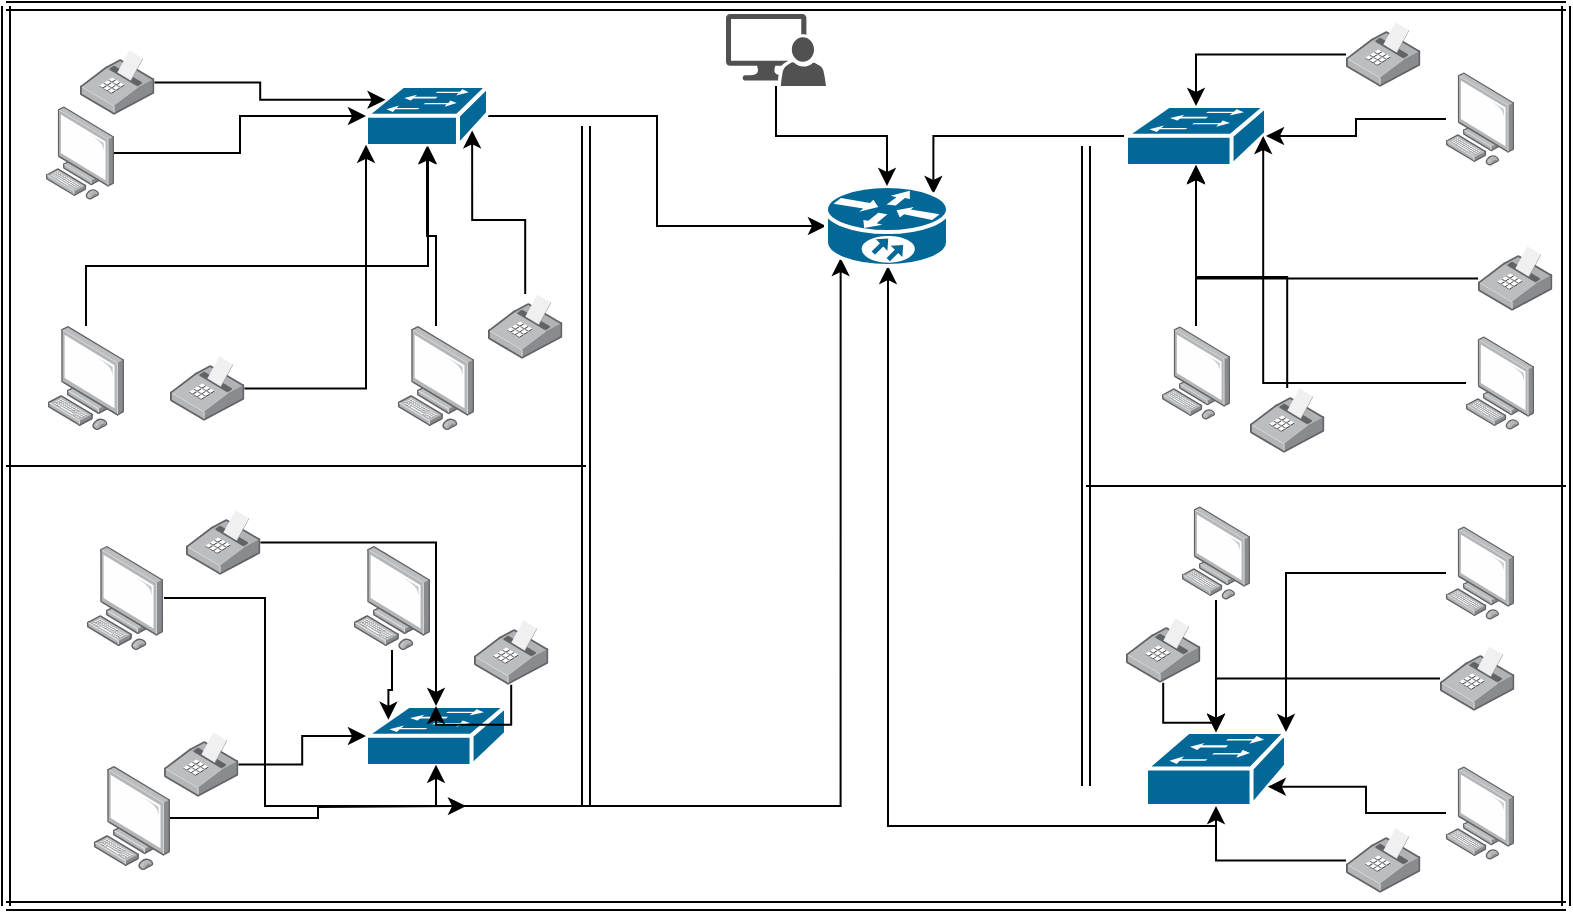 <mxfile version="12.3.9" type="github" pages="1">
  <diagram id="Ow90XJlsg4JYwewgxVCh" name="Page-1">
    <mxGraphModel dx="868" dy="482" grid="1" gridSize="10" guides="1" tooltips="1" connect="1" arrows="1" fold="1" page="1" pageScale="1" pageWidth="827" pageHeight="1169" math="0" shadow="0">
      <root>
        <mxCell id="0"/>
        <mxCell id="1" parent="0"/>
        <mxCell id="evZ2WgZ8FSOiyM4FTeWX-1" value="" style="shape=link;html=1;" edge="1" parent="1">
          <mxGeometry width="50" height="50" relative="1" as="geometry">
            <mxPoint x="20" y="20" as="sourcePoint"/>
            <mxPoint x="800" y="20" as="targetPoint"/>
          </mxGeometry>
        </mxCell>
        <mxCell id="evZ2WgZ8FSOiyM4FTeWX-2" value="" style="shape=link;html=1;" edge="1" parent="1">
          <mxGeometry width="50" height="50" relative="1" as="geometry">
            <mxPoint x="20" y="470" as="sourcePoint"/>
            <mxPoint x="20" y="20" as="targetPoint"/>
          </mxGeometry>
        </mxCell>
        <mxCell id="evZ2WgZ8FSOiyM4FTeWX-3" value="" style="shape=link;html=1;" edge="1" parent="1">
          <mxGeometry width="50" height="50" relative="1" as="geometry">
            <mxPoint x="20" y="470" as="sourcePoint"/>
            <mxPoint x="800" y="470" as="targetPoint"/>
          </mxGeometry>
        </mxCell>
        <mxCell id="evZ2WgZ8FSOiyM4FTeWX-4" value="" style="shape=link;html=1;" edge="1" parent="1">
          <mxGeometry width="50" height="50" relative="1" as="geometry">
            <mxPoint x="800" y="470" as="sourcePoint"/>
            <mxPoint x="800" y="20" as="targetPoint"/>
          </mxGeometry>
        </mxCell>
        <mxCell id="evZ2WgZ8FSOiyM4FTeWX-5" value="" style="endArrow=none;html=1;" edge="1" parent="1">
          <mxGeometry width="50" height="50" relative="1" as="geometry">
            <mxPoint x="20" y="250" as="sourcePoint"/>
            <mxPoint x="310" y="250" as="targetPoint"/>
          </mxGeometry>
        </mxCell>
        <mxCell id="evZ2WgZ8FSOiyM4FTeWX-6" value="" style="shape=link;html=1;" edge="1" parent="1">
          <mxGeometry width="50" height="50" relative="1" as="geometry">
            <mxPoint x="310" y="420" as="sourcePoint"/>
            <mxPoint x="310" y="80" as="targetPoint"/>
          </mxGeometry>
        </mxCell>
        <mxCell id="evZ2WgZ8FSOiyM4FTeWX-7" value="" style="endArrow=none;html=1;" edge="1" parent="1">
          <mxGeometry width="50" height="50" relative="1" as="geometry">
            <mxPoint x="560" y="260" as="sourcePoint"/>
            <mxPoint x="800" y="260" as="targetPoint"/>
          </mxGeometry>
        </mxCell>
        <mxCell id="evZ2WgZ8FSOiyM4FTeWX-8" value="" style="shape=link;html=1;" edge="1" parent="1">
          <mxGeometry width="50" height="50" relative="1" as="geometry">
            <mxPoint x="560" y="410" as="sourcePoint"/>
            <mxPoint x="560" y="90" as="targetPoint"/>
          </mxGeometry>
        </mxCell>
        <mxCell id="evZ2WgZ8FSOiyM4FTeWX-29" style="edgeStyle=orthogonalEdgeStyle;rounded=0;orthogonalLoop=1;jettySize=auto;html=1;entryX=0;entryY=0.5;entryDx=0;entryDy=0;entryPerimeter=0;" edge="1" parent="1" source="evZ2WgZ8FSOiyM4FTeWX-9" target="evZ2WgZ8FSOiyM4FTeWX-13">
          <mxGeometry relative="1" as="geometry">
            <mxPoint x="380" y="140" as="targetPoint"/>
          </mxGeometry>
        </mxCell>
        <mxCell id="evZ2WgZ8FSOiyM4FTeWX-9" value="" style="shape=mxgraph.cisco.switches.workgroup_switch;html=1;pointerEvents=1;dashed=0;fillColor=#036897;strokeColor=#ffffff;strokeWidth=2;verticalLabelPosition=bottom;verticalAlign=top;align=center;outlineConnect=0;" vertex="1" parent="1">
          <mxGeometry x="200" y="60" width="61" height="30" as="geometry"/>
        </mxCell>
        <mxCell id="evZ2WgZ8FSOiyM4FTeWX-31" style="edgeStyle=orthogonalEdgeStyle;rounded=0;orthogonalLoop=1;jettySize=auto;html=1;entryX=0.12;entryY=0.9;entryDx=0;entryDy=0;entryPerimeter=0;" edge="1" parent="1" source="evZ2WgZ8FSOiyM4FTeWX-10" target="evZ2WgZ8FSOiyM4FTeWX-13">
          <mxGeometry relative="1" as="geometry">
            <mxPoint x="270" y="460" as="targetPoint"/>
            <Array as="points">
              <mxPoint x="235" y="420"/>
              <mxPoint x="437" y="420"/>
            </Array>
          </mxGeometry>
        </mxCell>
        <mxCell id="evZ2WgZ8FSOiyM4FTeWX-10" value="" style="shape=mxgraph.cisco.switches.workgroup_switch;html=1;pointerEvents=1;dashed=0;fillColor=#036897;strokeColor=#ffffff;strokeWidth=2;verticalLabelPosition=bottom;verticalAlign=top;align=center;outlineConnect=0;" vertex="1" parent="1">
          <mxGeometry x="200" y="370" width="70" height="30" as="geometry"/>
        </mxCell>
        <mxCell id="evZ2WgZ8FSOiyM4FTeWX-28" style="edgeStyle=orthogonalEdgeStyle;rounded=0;orthogonalLoop=1;jettySize=auto;html=1;entryX=0.88;entryY=0.1;entryDx=0;entryDy=0;entryPerimeter=0;" edge="1" parent="1" source="evZ2WgZ8FSOiyM4FTeWX-11" target="evZ2WgZ8FSOiyM4FTeWX-13">
          <mxGeometry relative="1" as="geometry"/>
        </mxCell>
        <mxCell id="evZ2WgZ8FSOiyM4FTeWX-11" value="" style="shape=mxgraph.cisco.switches.workgroup_switch;html=1;pointerEvents=1;dashed=0;fillColor=#036897;strokeColor=#ffffff;strokeWidth=2;verticalLabelPosition=bottom;verticalAlign=top;align=center;outlineConnect=0;" vertex="1" parent="1">
          <mxGeometry x="580" y="70" width="70" height="30" as="geometry"/>
        </mxCell>
        <mxCell id="evZ2WgZ8FSOiyM4FTeWX-30" style="edgeStyle=orthogonalEdgeStyle;rounded=0;orthogonalLoop=1;jettySize=auto;html=1;" edge="1" parent="1" source="evZ2WgZ8FSOiyM4FTeWX-12" target="evZ2WgZ8FSOiyM4FTeWX-13">
          <mxGeometry relative="1" as="geometry">
            <mxPoint x="600" y="460" as="targetPoint"/>
            <Array as="points">
              <mxPoint x="625" y="430"/>
              <mxPoint x="461" y="430"/>
            </Array>
          </mxGeometry>
        </mxCell>
        <mxCell id="evZ2WgZ8FSOiyM4FTeWX-12" value="" style="shape=mxgraph.cisco.switches.workgroup_switch;html=1;pointerEvents=1;dashed=0;fillColor=#036897;strokeColor=#ffffff;strokeWidth=2;verticalLabelPosition=bottom;verticalAlign=top;align=center;outlineConnect=0;" vertex="1" parent="1">
          <mxGeometry x="590" y="383" width="70" height="37" as="geometry"/>
        </mxCell>
        <mxCell id="evZ2WgZ8FSOiyM4FTeWX-13" value="" style="shape=mxgraph.cisco.routers.10700;html=1;pointerEvents=1;dashed=0;fillColor=#036897;strokeColor=#ffffff;strokeWidth=2;verticalLabelPosition=bottom;verticalAlign=top;align=center;outlineConnect=0;" vertex="1" parent="1">
          <mxGeometry x="430" y="110" width="61" height="40" as="geometry"/>
        </mxCell>
        <mxCell id="evZ2WgZ8FSOiyM4FTeWX-15" style="edgeStyle=orthogonalEdgeStyle;rounded=0;orthogonalLoop=1;jettySize=auto;html=1;" edge="1" parent="1" source="evZ2WgZ8FSOiyM4FTeWX-14" target="evZ2WgZ8FSOiyM4FTeWX-13">
          <mxGeometry relative="1" as="geometry"/>
        </mxCell>
        <mxCell id="evZ2WgZ8FSOiyM4FTeWX-14" value="" style="pointerEvents=1;shadow=0;dashed=0;html=1;strokeColor=none;labelPosition=center;verticalLabelPosition=bottom;verticalAlign=top;align=center;fillColor=#515151;shape=mxgraph.mscae.system_center.admin_console" vertex="1" parent="1">
          <mxGeometry x="380" y="24" width="50" height="36" as="geometry"/>
        </mxCell>
        <mxCell id="evZ2WgZ8FSOiyM4FTeWX-43" style="edgeStyle=orthogonalEdgeStyle;rounded=0;orthogonalLoop=1;jettySize=auto;html=1;" edge="1" parent="1" source="evZ2WgZ8FSOiyM4FTeWX-16" target="evZ2WgZ8FSOiyM4FTeWX-9">
          <mxGeometry relative="1" as="geometry"/>
        </mxCell>
        <mxCell id="evZ2WgZ8FSOiyM4FTeWX-16" value="" style="points=[];aspect=fixed;html=1;align=center;shadow=0;dashed=0;image;image=img/lib/allied_telesis/computer_and_terminals/Personal_Computer.svg;" vertex="1" parent="1">
          <mxGeometry x="40" y="70" width="34" height="47" as="geometry"/>
        </mxCell>
        <mxCell id="evZ2WgZ8FSOiyM4FTeWX-42" style="edgeStyle=orthogonalEdgeStyle;rounded=0;orthogonalLoop=1;jettySize=auto;html=1;" edge="1" parent="1" source="evZ2WgZ8FSOiyM4FTeWX-17" target="evZ2WgZ8FSOiyM4FTeWX-9">
          <mxGeometry relative="1" as="geometry">
            <mxPoint x="150" y="140" as="targetPoint"/>
            <Array as="points">
              <mxPoint x="60" y="150"/>
              <mxPoint x="231" y="150"/>
            </Array>
          </mxGeometry>
        </mxCell>
        <mxCell id="evZ2WgZ8FSOiyM4FTeWX-17" value="" style="points=[];aspect=fixed;html=1;align=center;shadow=0;dashed=0;image;image=img/lib/allied_telesis/computer_and_terminals/Personal_Computer.svg;" vertex="1" parent="1">
          <mxGeometry x="41" y="180" width="38" height="52" as="geometry"/>
        </mxCell>
        <mxCell id="evZ2WgZ8FSOiyM4FTeWX-41" style="edgeStyle=orthogonalEdgeStyle;rounded=0;orthogonalLoop=1;jettySize=auto;html=1;" edge="1" parent="1" source="evZ2WgZ8FSOiyM4FTeWX-18" target="evZ2WgZ8FSOiyM4FTeWX-9">
          <mxGeometry relative="1" as="geometry"/>
        </mxCell>
        <mxCell id="evZ2WgZ8FSOiyM4FTeWX-18" value="" style="points=[];aspect=fixed;html=1;align=center;shadow=0;dashed=0;image;image=img/lib/allied_telesis/computer_and_terminals/Personal_Computer.svg;" vertex="1" parent="1">
          <mxGeometry x="216" y="180" width="38" height="52" as="geometry"/>
        </mxCell>
        <mxCell id="evZ2WgZ8FSOiyM4FTeWX-32" style="edgeStyle=orthogonalEdgeStyle;rounded=0;orthogonalLoop=1;jettySize=auto;html=1;entryX=0.5;entryY=0.98;entryDx=0;entryDy=0;entryPerimeter=0;" edge="1" parent="1" source="evZ2WgZ8FSOiyM4FTeWX-19" target="evZ2WgZ8FSOiyM4FTeWX-10">
          <mxGeometry relative="1" as="geometry"/>
        </mxCell>
        <mxCell id="evZ2WgZ8FSOiyM4FTeWX-19" value="" style="points=[];aspect=fixed;html=1;align=center;shadow=0;dashed=0;image;image=img/lib/allied_telesis/computer_and_terminals/Personal_Computer.svg;" vertex="1" parent="1">
          <mxGeometry x="60" y="290" width="39" height="52" as="geometry"/>
        </mxCell>
        <mxCell id="evZ2WgZ8FSOiyM4FTeWX-33" style="edgeStyle=orthogonalEdgeStyle;rounded=0;orthogonalLoop=1;jettySize=auto;html=1;entryX=0.16;entryY=0.23;entryDx=0;entryDy=0;entryPerimeter=0;" edge="1" parent="1" source="evZ2WgZ8FSOiyM4FTeWX-20" target="evZ2WgZ8FSOiyM4FTeWX-10">
          <mxGeometry relative="1" as="geometry"/>
        </mxCell>
        <mxCell id="evZ2WgZ8FSOiyM4FTeWX-20" value="" style="points=[];aspect=fixed;html=1;align=center;shadow=0;dashed=0;image;image=img/lib/allied_telesis/computer_and_terminals/Personal_Computer.svg;" vertex="1" parent="1">
          <mxGeometry x="194" y="290" width="38" height="52" as="geometry"/>
        </mxCell>
        <mxCell id="evZ2WgZ8FSOiyM4FTeWX-34" style="edgeStyle=orthogonalEdgeStyle;rounded=0;orthogonalLoop=1;jettySize=auto;html=1;" edge="1" parent="1" source="evZ2WgZ8FSOiyM4FTeWX-21">
          <mxGeometry relative="1" as="geometry">
            <mxPoint x="250" y="420" as="targetPoint"/>
          </mxGeometry>
        </mxCell>
        <mxCell id="evZ2WgZ8FSOiyM4FTeWX-21" value="" style="points=[];aspect=fixed;html=1;align=center;shadow=0;dashed=0;image;image=img/lib/allied_telesis/computer_and_terminals/Personal_Computer.svg;" vertex="1" parent="1">
          <mxGeometry x="64" y="400" width="38" height="52" as="geometry"/>
        </mxCell>
        <mxCell id="evZ2WgZ8FSOiyM4FTeWX-40" style="edgeStyle=orthogonalEdgeStyle;rounded=0;orthogonalLoop=1;jettySize=auto;html=1;" edge="1" parent="1" source="evZ2WgZ8FSOiyM4FTeWX-22" target="evZ2WgZ8FSOiyM4FTeWX-11">
          <mxGeometry relative="1" as="geometry"/>
        </mxCell>
        <mxCell id="evZ2WgZ8FSOiyM4FTeWX-22" value="" style="points=[];aspect=fixed;html=1;align=center;shadow=0;dashed=0;image;image=img/lib/allied_telesis/computer_and_terminals/Personal_Computer.svg;" vertex="1" parent="1">
          <mxGeometry x="740" y="53" width="34" height="47" as="geometry"/>
        </mxCell>
        <mxCell id="evZ2WgZ8FSOiyM4FTeWX-39" style="edgeStyle=orthogonalEdgeStyle;rounded=0;orthogonalLoop=1;jettySize=auto;html=1;entryX=0.98;entryY=0.5;entryDx=0;entryDy=0;entryPerimeter=0;" edge="1" parent="1" source="evZ2WgZ8FSOiyM4FTeWX-23" target="evZ2WgZ8FSOiyM4FTeWX-11">
          <mxGeometry relative="1" as="geometry"/>
        </mxCell>
        <mxCell id="evZ2WgZ8FSOiyM4FTeWX-23" value="" style="points=[];aspect=fixed;html=1;align=center;shadow=0;dashed=0;image;image=img/lib/allied_telesis/computer_and_terminals/Personal_Computer.svg;" vertex="1" parent="1">
          <mxGeometry x="750" y="185" width="34" height="47" as="geometry"/>
        </mxCell>
        <mxCell id="evZ2WgZ8FSOiyM4FTeWX-38" style="edgeStyle=orthogonalEdgeStyle;rounded=0;orthogonalLoop=1;jettySize=auto;html=1;entryX=0.5;entryY=0.98;entryDx=0;entryDy=0;entryPerimeter=0;" edge="1" parent="1" source="evZ2WgZ8FSOiyM4FTeWX-24" target="evZ2WgZ8FSOiyM4FTeWX-11">
          <mxGeometry relative="1" as="geometry"/>
        </mxCell>
        <mxCell id="evZ2WgZ8FSOiyM4FTeWX-24" value="" style="points=[];aspect=fixed;html=1;align=center;shadow=0;dashed=0;image;image=img/lib/allied_telesis/computer_and_terminals/Personal_Computer.svg;" vertex="1" parent="1">
          <mxGeometry x="598" y="180" width="34" height="47" as="geometry"/>
        </mxCell>
        <mxCell id="evZ2WgZ8FSOiyM4FTeWX-37" style="edgeStyle=orthogonalEdgeStyle;rounded=0;orthogonalLoop=1;jettySize=auto;html=1;entryX=0.5;entryY=0;entryDx=0;entryDy=0;entryPerimeter=0;" edge="1" parent="1" source="evZ2WgZ8FSOiyM4FTeWX-25" target="evZ2WgZ8FSOiyM4FTeWX-12">
          <mxGeometry relative="1" as="geometry"/>
        </mxCell>
        <mxCell id="evZ2WgZ8FSOiyM4FTeWX-25" value="" style="points=[];aspect=fixed;html=1;align=center;shadow=0;dashed=0;image;image=img/lib/allied_telesis/computer_and_terminals/Personal_Computer.svg;" vertex="1" parent="1">
          <mxGeometry x="608" y="270" width="34" height="47" as="geometry"/>
        </mxCell>
        <mxCell id="evZ2WgZ8FSOiyM4FTeWX-36" style="edgeStyle=orthogonalEdgeStyle;rounded=0;orthogonalLoop=1;jettySize=auto;html=1;entryX=1;entryY=0;entryDx=0;entryDy=0;entryPerimeter=0;" edge="1" parent="1" source="evZ2WgZ8FSOiyM4FTeWX-26" target="evZ2WgZ8FSOiyM4FTeWX-12">
          <mxGeometry relative="1" as="geometry"/>
        </mxCell>
        <mxCell id="evZ2WgZ8FSOiyM4FTeWX-26" value="" style="points=[];aspect=fixed;html=1;align=center;shadow=0;dashed=0;image;image=img/lib/allied_telesis/computer_and_terminals/Personal_Computer.svg;" vertex="1" parent="1">
          <mxGeometry x="740" y="280" width="34" height="47" as="geometry"/>
        </mxCell>
        <mxCell id="evZ2WgZ8FSOiyM4FTeWX-35" style="edgeStyle=orthogonalEdgeStyle;rounded=0;orthogonalLoop=1;jettySize=auto;html=1;entryX=0.87;entryY=0.74;entryDx=0;entryDy=0;entryPerimeter=0;" edge="1" parent="1" source="evZ2WgZ8FSOiyM4FTeWX-27" target="evZ2WgZ8FSOiyM4FTeWX-12">
          <mxGeometry relative="1" as="geometry"/>
        </mxCell>
        <mxCell id="evZ2WgZ8FSOiyM4FTeWX-27" value="" style="points=[];aspect=fixed;html=1;align=center;shadow=0;dashed=0;image;image=img/lib/allied_telesis/computer_and_terminals/Personal_Computer.svg;" vertex="1" parent="1">
          <mxGeometry x="740" y="400" width="34" height="47" as="geometry"/>
        </mxCell>
        <mxCell id="evZ2WgZ8FSOiyM4FTeWX-48" style="edgeStyle=orthogonalEdgeStyle;rounded=0;orthogonalLoop=1;jettySize=auto;html=1;" edge="1" parent="1" source="evZ2WgZ8FSOiyM4FTeWX-44" target="evZ2WgZ8FSOiyM4FTeWX-10">
          <mxGeometry relative="1" as="geometry">
            <mxPoint x="180" y="380" as="targetPoint"/>
          </mxGeometry>
        </mxCell>
        <mxCell id="evZ2WgZ8FSOiyM4FTeWX-44" value="" style="points=[];aspect=fixed;html=1;align=center;shadow=0;dashed=0;image;image=img/lib/allied_telesis/computer_and_terminals/POS_Printer.svg;" vertex="1" parent="1">
          <mxGeometry x="110" y="272" width="37.2" height="32.4" as="geometry"/>
        </mxCell>
        <mxCell id="evZ2WgZ8FSOiyM4FTeWX-47" style="edgeStyle=orthogonalEdgeStyle;rounded=0;orthogonalLoop=1;jettySize=auto;html=1;" edge="1" parent="1" source="evZ2WgZ8FSOiyM4FTeWX-45" target="evZ2WgZ8FSOiyM4FTeWX-10">
          <mxGeometry relative="1" as="geometry"/>
        </mxCell>
        <mxCell id="evZ2WgZ8FSOiyM4FTeWX-45" value="" style="points=[];aspect=fixed;html=1;align=center;shadow=0;dashed=0;image;image=img/lib/allied_telesis/computer_and_terminals/POS_Printer.svg;" vertex="1" parent="1">
          <mxGeometry x="99" y="383" width="37.2" height="32.4" as="geometry"/>
        </mxCell>
        <mxCell id="evZ2WgZ8FSOiyM4FTeWX-49" style="edgeStyle=orthogonalEdgeStyle;rounded=0;orthogonalLoop=1;jettySize=auto;html=1;" edge="1" parent="1" source="evZ2WgZ8FSOiyM4FTeWX-46" target="evZ2WgZ8FSOiyM4FTeWX-10">
          <mxGeometry relative="1" as="geometry"/>
        </mxCell>
        <mxCell id="evZ2WgZ8FSOiyM4FTeWX-46" value="" style="points=[];aspect=fixed;html=1;align=center;shadow=0;dashed=0;image;image=img/lib/allied_telesis/computer_and_terminals/POS_Printer.svg;" vertex="1" parent="1">
          <mxGeometry x="254" y="327" width="37.2" height="32.4" as="geometry"/>
        </mxCell>
        <mxCell id="evZ2WgZ8FSOiyM4FTeWX-54" style="edgeStyle=orthogonalEdgeStyle;rounded=0;orthogonalLoop=1;jettySize=auto;html=1;entryX=0;entryY=0.98;entryDx=0;entryDy=0;entryPerimeter=0;" edge="1" parent="1" source="evZ2WgZ8FSOiyM4FTeWX-50" target="evZ2WgZ8FSOiyM4FTeWX-9">
          <mxGeometry relative="1" as="geometry"/>
        </mxCell>
        <mxCell id="evZ2WgZ8FSOiyM4FTeWX-50" value="" style="points=[];aspect=fixed;html=1;align=center;shadow=0;dashed=0;image;image=img/lib/allied_telesis/computer_and_terminals/POS_Printer.svg;" vertex="1" parent="1">
          <mxGeometry x="102" y="195" width="37.2" height="32.4" as="geometry"/>
        </mxCell>
        <mxCell id="evZ2WgZ8FSOiyM4FTeWX-55" style="edgeStyle=orthogonalEdgeStyle;rounded=0;orthogonalLoop=1;jettySize=auto;html=1;entryX=0.87;entryY=0.74;entryDx=0;entryDy=0;entryPerimeter=0;" edge="1" parent="1" source="evZ2WgZ8FSOiyM4FTeWX-51" target="evZ2WgZ8FSOiyM4FTeWX-9">
          <mxGeometry relative="1" as="geometry"/>
        </mxCell>
        <mxCell id="evZ2WgZ8FSOiyM4FTeWX-51" value="" style="points=[];aspect=fixed;html=1;align=center;shadow=0;dashed=0;image;image=img/lib/allied_telesis/computer_and_terminals/POS_Printer.svg;" vertex="1" parent="1">
          <mxGeometry x="261" y="164" width="37.2" height="32.4" as="geometry"/>
        </mxCell>
        <mxCell id="evZ2WgZ8FSOiyM4FTeWX-53" style="edgeStyle=orthogonalEdgeStyle;rounded=0;orthogonalLoop=1;jettySize=auto;html=1;entryX=0.16;entryY=0.23;entryDx=0;entryDy=0;entryPerimeter=0;" edge="1" parent="1" source="evZ2WgZ8FSOiyM4FTeWX-52" target="evZ2WgZ8FSOiyM4FTeWX-9">
          <mxGeometry relative="1" as="geometry"/>
        </mxCell>
        <mxCell id="evZ2WgZ8FSOiyM4FTeWX-52" value="" style="points=[];aspect=fixed;html=1;align=center;shadow=0;dashed=0;image;image=img/lib/allied_telesis/computer_and_terminals/POS_Printer.svg;" vertex="1" parent="1">
          <mxGeometry x="57" y="42" width="37.2" height="32.4" as="geometry"/>
        </mxCell>
        <mxCell id="evZ2WgZ8FSOiyM4FTeWX-61" style="edgeStyle=orthogonalEdgeStyle;rounded=0;orthogonalLoop=1;jettySize=auto;html=1;" edge="1" parent="1" source="evZ2WgZ8FSOiyM4FTeWX-56" target="evZ2WgZ8FSOiyM4FTeWX-11">
          <mxGeometry relative="1" as="geometry"/>
        </mxCell>
        <mxCell id="evZ2WgZ8FSOiyM4FTeWX-56" value="" style="points=[];aspect=fixed;html=1;align=center;shadow=0;dashed=0;image;image=img/lib/allied_telesis/computer_and_terminals/POS_Printer.svg;" vertex="1" parent="1">
          <mxGeometry x="642" y="211" width="37.2" height="32.4" as="geometry"/>
        </mxCell>
        <mxCell id="evZ2WgZ8FSOiyM4FTeWX-60" style="edgeStyle=orthogonalEdgeStyle;rounded=0;orthogonalLoop=1;jettySize=auto;html=1;" edge="1" parent="1" source="evZ2WgZ8FSOiyM4FTeWX-57" target="evZ2WgZ8FSOiyM4FTeWX-11">
          <mxGeometry relative="1" as="geometry"/>
        </mxCell>
        <mxCell id="evZ2WgZ8FSOiyM4FTeWX-57" value="" style="points=[];aspect=fixed;html=1;align=center;shadow=0;dashed=0;image;image=img/lib/allied_telesis/computer_and_terminals/POS_Printer.svg;" vertex="1" parent="1">
          <mxGeometry x="756" y="140" width="37.2" height="32.4" as="geometry"/>
        </mxCell>
        <mxCell id="evZ2WgZ8FSOiyM4FTeWX-59" style="edgeStyle=orthogonalEdgeStyle;rounded=0;orthogonalLoop=1;jettySize=auto;html=1;" edge="1" parent="1" source="evZ2WgZ8FSOiyM4FTeWX-58" target="evZ2WgZ8FSOiyM4FTeWX-11">
          <mxGeometry relative="1" as="geometry"/>
        </mxCell>
        <mxCell id="evZ2WgZ8FSOiyM4FTeWX-58" value="" style="points=[];aspect=fixed;html=1;align=center;shadow=0;dashed=0;image;image=img/lib/allied_telesis/computer_and_terminals/POS_Printer.svg;" vertex="1" parent="1">
          <mxGeometry x="690" y="28" width="37.2" height="32.4" as="geometry"/>
        </mxCell>
        <mxCell id="evZ2WgZ8FSOiyM4FTeWX-67" style="edgeStyle=orthogonalEdgeStyle;rounded=0;orthogonalLoop=1;jettySize=auto;html=1;" edge="1" parent="1" source="evZ2WgZ8FSOiyM4FTeWX-62" target="evZ2WgZ8FSOiyM4FTeWX-12">
          <mxGeometry relative="1" as="geometry"/>
        </mxCell>
        <mxCell id="evZ2WgZ8FSOiyM4FTeWX-62" value="" style="points=[];aspect=fixed;html=1;align=center;shadow=0;dashed=0;image;image=img/lib/allied_telesis/computer_and_terminals/POS_Printer.svg;" vertex="1" parent="1">
          <mxGeometry x="580" y="326" width="37.2" height="32.4" as="geometry"/>
        </mxCell>
        <mxCell id="evZ2WgZ8FSOiyM4FTeWX-66" style="edgeStyle=orthogonalEdgeStyle;rounded=0;orthogonalLoop=1;jettySize=auto;html=1;" edge="1" parent="1" source="evZ2WgZ8FSOiyM4FTeWX-63" target="evZ2WgZ8FSOiyM4FTeWX-12">
          <mxGeometry relative="1" as="geometry"/>
        </mxCell>
        <mxCell id="evZ2WgZ8FSOiyM4FTeWX-63" value="" style="points=[];aspect=fixed;html=1;align=center;shadow=0;dashed=0;image;image=img/lib/allied_telesis/computer_and_terminals/POS_Printer.svg;" vertex="1" parent="1">
          <mxGeometry x="737" y="340" width="37.2" height="32.4" as="geometry"/>
        </mxCell>
        <mxCell id="evZ2WgZ8FSOiyM4FTeWX-65" style="edgeStyle=orthogonalEdgeStyle;rounded=0;orthogonalLoop=1;jettySize=auto;html=1;" edge="1" parent="1" source="evZ2WgZ8FSOiyM4FTeWX-64" target="evZ2WgZ8FSOiyM4FTeWX-12">
          <mxGeometry relative="1" as="geometry"/>
        </mxCell>
        <mxCell id="evZ2WgZ8FSOiyM4FTeWX-64" value="" style="points=[];aspect=fixed;html=1;align=center;shadow=0;dashed=0;image;image=img/lib/allied_telesis/computer_and_terminals/POS_Printer.svg;" vertex="1" parent="1">
          <mxGeometry x="690" y="431" width="37.2" height="32.4" as="geometry"/>
        </mxCell>
      </root>
    </mxGraphModel>
  </diagram>
</mxfile>
